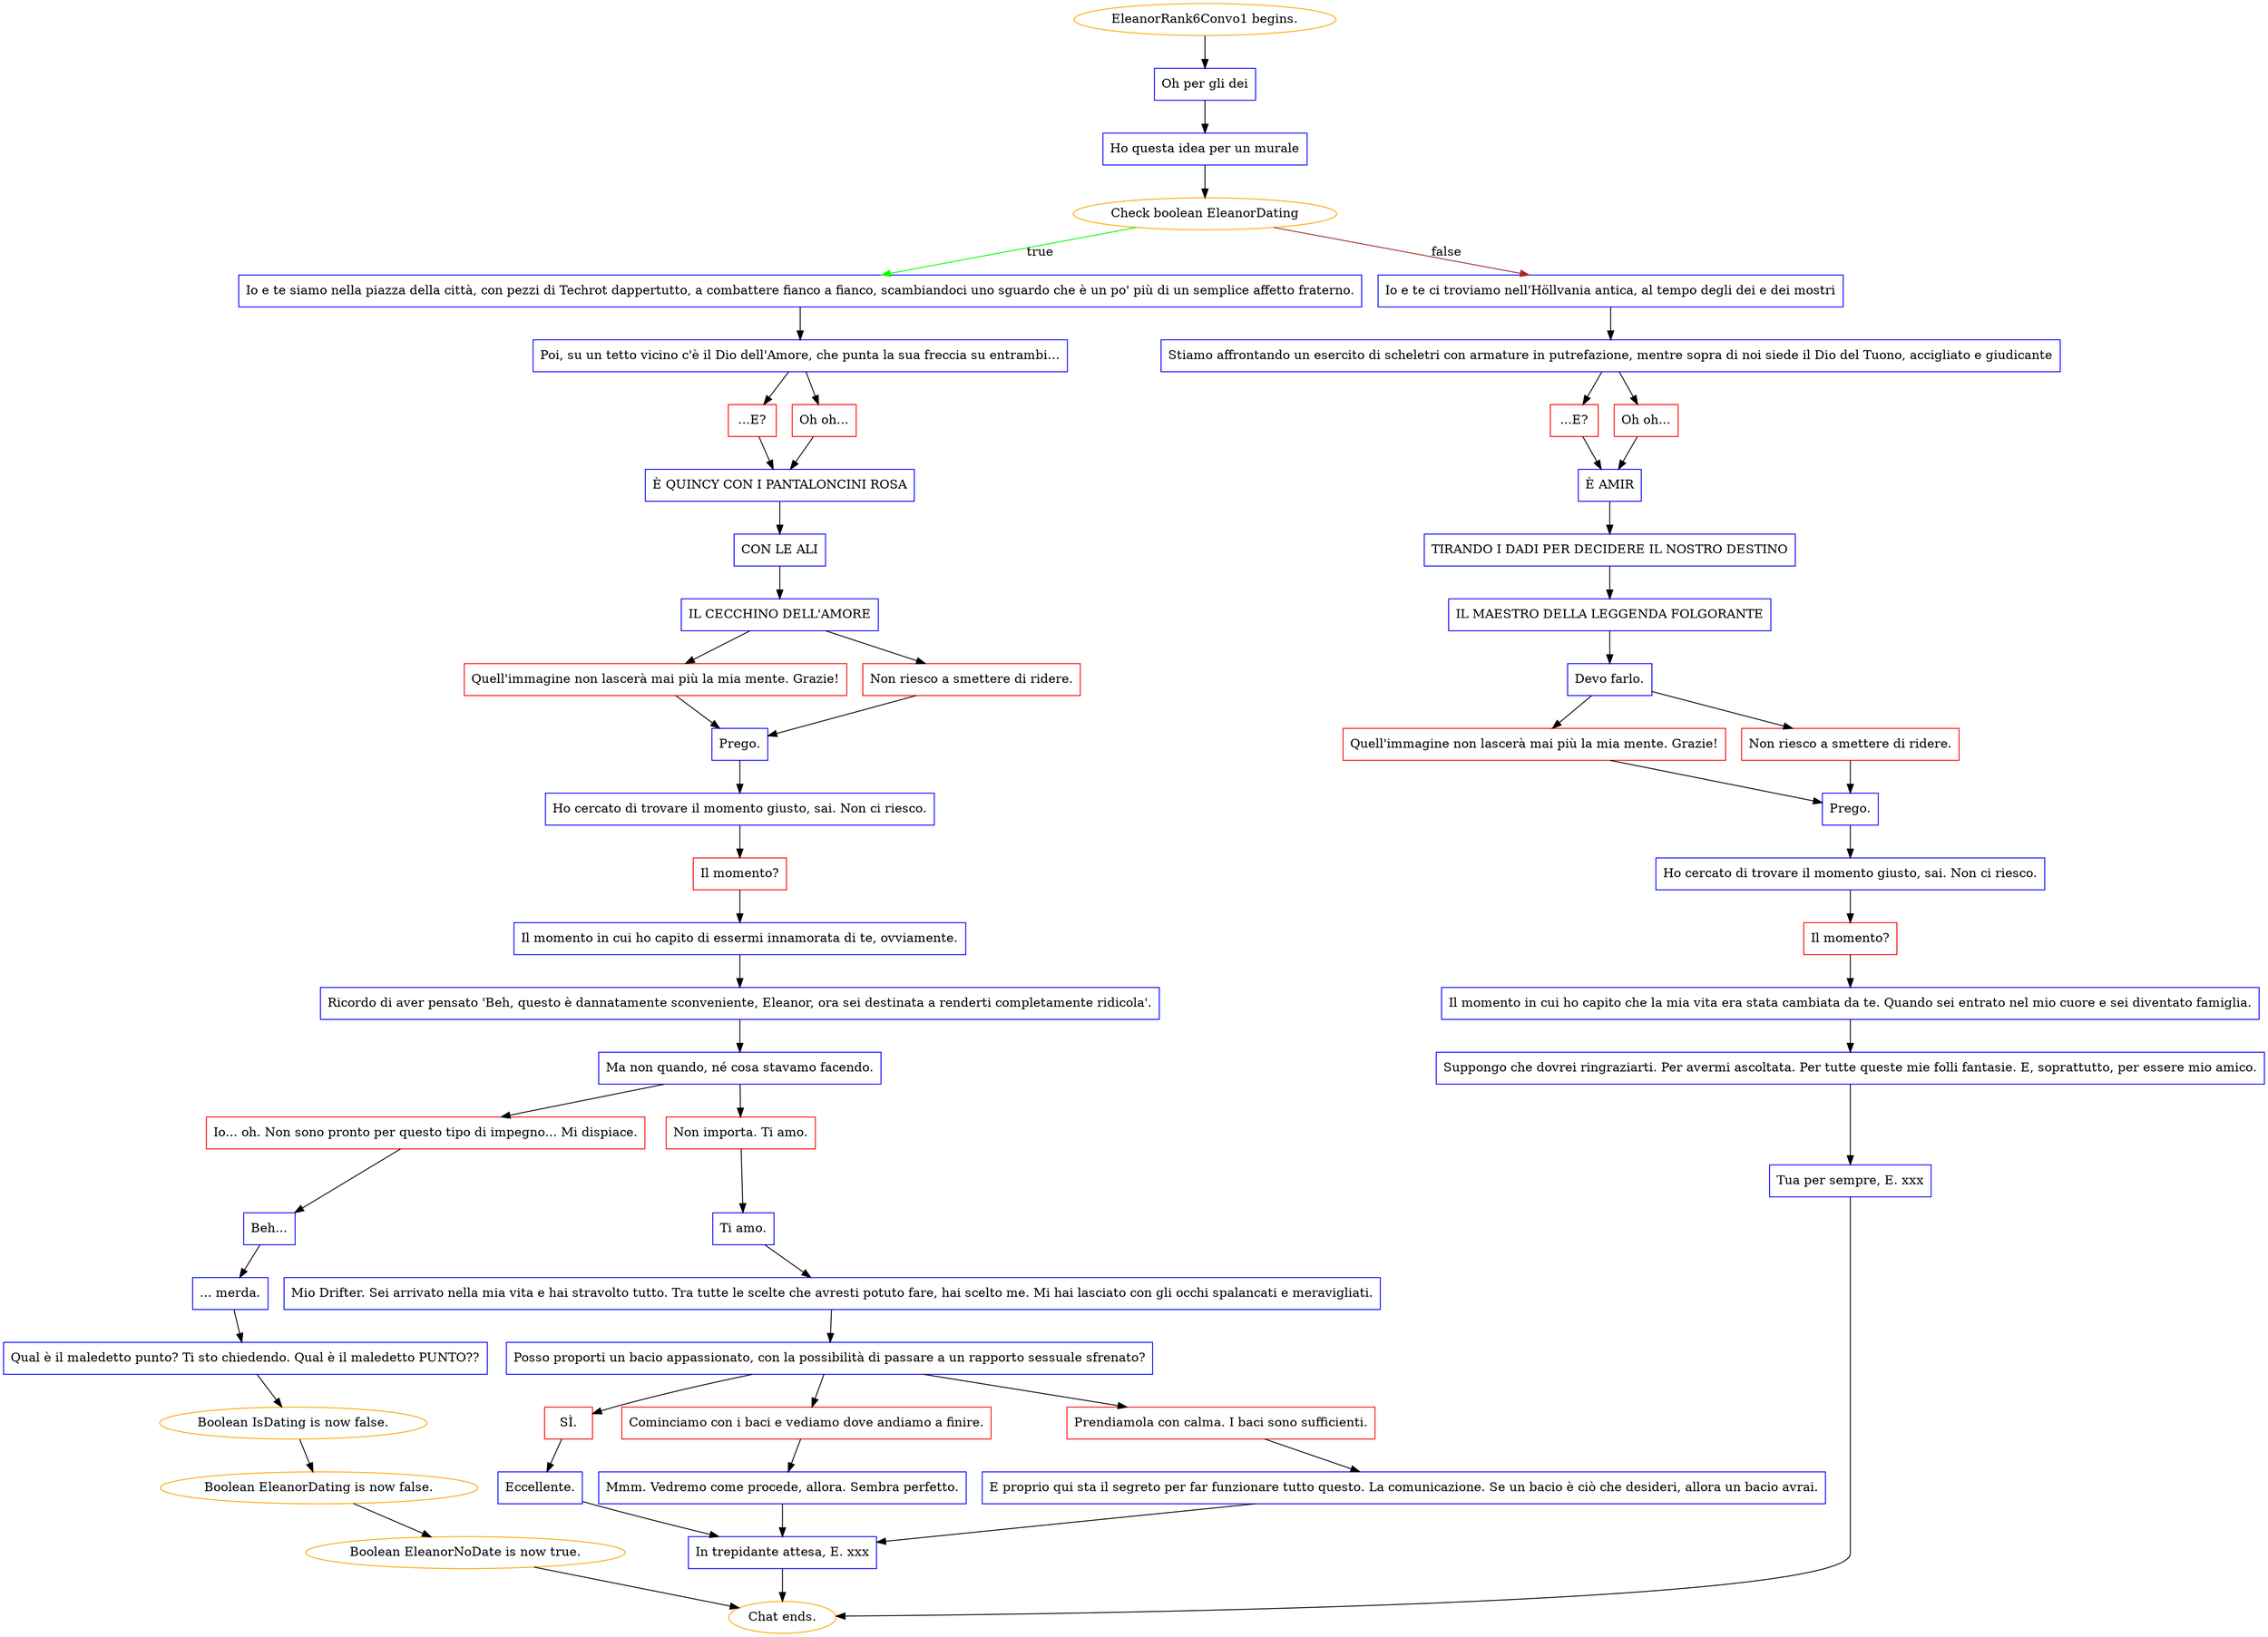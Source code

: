 digraph {
	"EleanorRank6Convo1 begins." [color=orange];
		"EleanorRank6Convo1 begins." -> j825967833;
	j825967833 [label="Oh per gli dei",shape=box,color=blue];
		j825967833 -> j4235992001;
	j4235992001 [label="Ho questa idea per un murale",shape=box,color=blue];
		j4235992001 -> j301208063;
	j301208063 [label="Check boolean EleanorDating",color=orange];
		j301208063 -> j2527724597 [label=true,color=green];
		j301208063 -> j3607855169 [label=false,color=brown];
	j2527724597 [label="Io e te siamo nella piazza della città, con pezzi di Techrot dappertutto, a combattere fianco a fianco, scambiandoci uno sguardo che è un po' più di un semplice affetto fraterno.",shape=box,color=blue];
		j2527724597 -> j403486646;
	j3607855169 [label="Io e te ci troviamo nell'Höllvania antica, al tempo degli dei e dei mostri",shape=box,color=blue];
		j3607855169 -> j1898409048;
	j403486646 [label="Poi, su un tetto vicino c'è il Dio dell'Amore, che punta la sua freccia su entrambi…",shape=box,color=blue];
		j403486646 -> j3618899572;
		j403486646 -> j1977710132;
	j1898409048 [label="Stiamo affrontando un esercito di scheletri con armature in putrefazione, mentre sopra di noi siede il Dio del Tuono, accigliato e giudicante",shape=box,color=blue];
		j1898409048 -> j4142599332;
		j1898409048 -> j2855285427;
	j3618899572 [label="...E?",shape=box,color=red];
		j3618899572 -> j3910098350;
	j1977710132 [label="Oh oh...",shape=box,color=red];
		j1977710132 -> j3910098350;
	j4142599332 [label="...E?",shape=box,color=red];
		j4142599332 -> j2907841328;
	j2855285427 [label="Oh oh...",shape=box,color=red];
		j2855285427 -> j2907841328;
	j3910098350 [label="È QUINCY CON I PANTALONCINI ROSA",shape=box,color=blue];
		j3910098350 -> j3888368433;
	j2907841328 [label="È AMIR",shape=box,color=blue];
		j2907841328 -> j2299793088;
	j3888368433 [label="CON LE ALI",shape=box,color=blue];
		j3888368433 -> j3787518115;
	j2299793088 [label="TIRANDO I DADI PER DECIDERE IL NOSTRO DESTINO",shape=box,color=blue];
		j2299793088 -> j186870657;
	j3787518115 [label="IL CECCHINO DELL'AMORE",shape=box,color=blue];
		j3787518115 -> j1517952071;
		j3787518115 -> j4244916003;
	j186870657 [label="IL MAESTRO DELLA LEGGENDA FOLGORANTE",shape=box,color=blue];
		j186870657 -> j1515779080;
	j1517952071 [label="Quell'immagine non lascerà mai più la mia mente. Grazie!",shape=box,color=red];
		j1517952071 -> j326387904;
	j4244916003 [label="Non riesco a smettere di ridere.",shape=box,color=red];
		j4244916003 -> j326387904;
	j1515779080 [label="Devo farlo.",shape=box,color=blue];
		j1515779080 -> j2713346050;
		j1515779080 -> j3724862141;
	j326387904 [label="Prego.",shape=box,color=blue];
		j326387904 -> j2423548728;
	j2713346050 [label="Quell'immagine non lascerà mai più la mia mente. Grazie!",shape=box,color=red];
		j2713346050 -> j2882630986;
	j3724862141 [label="Non riesco a smettere di ridere.",shape=box,color=red];
		j3724862141 -> j2882630986;
	j2423548728 [label="Ho cercato di trovare il momento giusto, sai. Non ci riesco.",shape=box,color=blue];
		j2423548728 -> j2236349558;
	j2882630986 [label="Prego.",shape=box,color=blue];
		j2882630986 -> j2820890384;
	j2236349558 [label="Il momento?",shape=box,color=red];
		j2236349558 -> j2962415557;
	j2820890384 [label="Ho cercato di trovare il momento giusto, sai. Non ci riesco.",shape=box,color=blue];
		j2820890384 -> j1227005065;
	j2962415557 [label="Il momento in cui ho capito di essermi innamorata di te, ovviamente.",shape=box,color=blue];
		j2962415557 -> j1016166767;
	j1227005065 [label="Il momento?",shape=box,color=red];
		j1227005065 -> j36402663;
	j1016166767 [label="Ricordo di aver pensato 'Beh, questo è dannatamente sconveniente, Eleanor, ora sei destinata a renderti completamente ridicola'.",shape=box,color=blue];
		j1016166767 -> j2980782478;
	j36402663 [label="Il momento in cui ho capito che la mia vita era stata cambiata da te. Quando sei entrato nel mio cuore e sei diventato famiglia.",shape=box,color=blue];
		j36402663 -> j3018743902;
	j2980782478 [label="Ma non quando, né cosa stavamo facendo.",shape=box,color=blue];
		j2980782478 -> j3025889161;
		j2980782478 -> j4010757136;
	j3018743902 [label="Suppongo che dovrei ringraziarti. Per avermi ascoltata. Per tutte queste mie folli fantasie. E, soprattutto, per essere mio amico.",shape=box,color=blue];
		j3018743902 -> j4250731132;
	j3025889161 [label="Io... oh. Non sono pronto per questo tipo di impegno... Mi dispiace.",shape=box,color=red];
		j3025889161 -> j2845820217;
	j4010757136 [label="Non importa. Ti amo.",shape=box,color=red];
		j4010757136 -> j514133984;
	j4250731132 [label="Tua per sempre, E. xxx",shape=box,color=blue];
		j4250731132 -> "Chat ends.";
	j2845820217 [label="Beh...",shape=box,color=blue];
		j2845820217 -> j3594470712;
	j514133984 [label="Ti amo.",shape=box,color=blue];
		j514133984 -> j2096858954;
	"Chat ends." [color=orange];
	j3594470712 [label="... merda.",shape=box,color=blue];
		j3594470712 -> j2995699926;
	j2096858954 [label="Mio Drifter. Sei arrivato nella mia vita e hai stravolto tutto. Tra tutte le scelte che avresti potuto fare, hai scelto me. Mi hai lasciato con gli occhi spalancati e meravigliati.",shape=box,color=blue];
		j2096858954 -> j4123591082;
	j2995699926 [label="Qual è il maledetto punto? Ti sto chiedendo. Qual è il maledetto PUNTO??",shape=box,color=blue];
		j2995699926 -> j3127028283;
	j4123591082 [label="Posso proporti un bacio appassionato, con la possibilità di passare a un rapporto sessuale sfrenato?",shape=box,color=blue];
		j4123591082 -> j1650929373;
		j4123591082 -> j58555091;
		j4123591082 -> j2909739152;
	j3127028283 [label="Boolean IsDating is now false.",color=orange];
		j3127028283 -> j3856107511;
	j1650929373 [label="SÌ.",shape=box,color=red];
		j1650929373 -> j1917449358;
	j58555091 [label="Cominciamo con i baci e vediamo dove andiamo a finire.",shape=box,color=red];
		j58555091 -> j334527028;
	j2909739152 [label="Prendiamola con calma. I baci sono sufficienti.",shape=box,color=red];
		j2909739152 -> j2545477274;
	j3856107511 [label="Boolean EleanorDating is now false.",color=orange];
		j3856107511 -> j2728200779;
	j1917449358 [label="Eccellente.",shape=box,color=blue];
		j1917449358 -> j3476612497;
	j334527028 [label="Mmm. Vedremo come procede, allora. Sembra perfetto.",shape=box,color=blue];
		j334527028 -> j3476612497;
	j2545477274 [label="E proprio qui sta il segreto per far funzionare tutto questo. La comunicazione. Se un bacio è ciò che desideri, allora un bacio avrai.",shape=box,color=blue];
		j2545477274 -> j3476612497;
	j2728200779 [label="Boolean EleanorNoDate is now true.",color=orange];
		j2728200779 -> "Chat ends.";
	j3476612497 [label="In trepidante attesa, E. xxx",shape=box,color=blue];
		j3476612497 -> "Chat ends.";
}